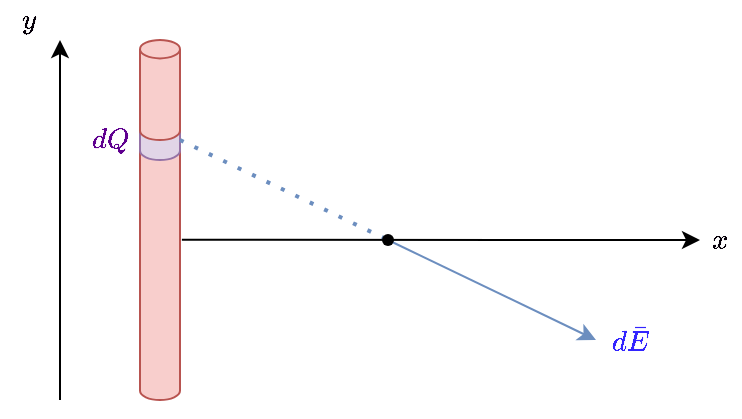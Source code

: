 <mxfile version="24.7.17">
  <diagram name="Pagina-1" id="T53LsuhyodQyIRQrn8iK">
    <mxGraphModel dx="568" dy="329" grid="1" gridSize="10" guides="1" tooltips="1" connect="1" arrows="1" fold="1" page="1" pageScale="1" pageWidth="827" pageHeight="1169" math="1" shadow="0">
      <root>
        <mxCell id="0" />
        <mxCell id="1" parent="0" />
        <mxCell id="r4iL3NH8uyynBb_-xPz_-1" value="" style="shape=cylinder3;whiteSpace=wrap;html=1;boundedLbl=1;backgroundOutline=1;size=4.6;fillColor=#f8cecc;strokeColor=#b85450;" vertex="1" parent="1">
          <mxGeometry x="280" y="390" width="20" height="130" as="geometry" />
        </mxCell>
        <mxCell id="r4iL3NH8uyynBb_-xPz_-3" value="" style="shape=cylinder3;whiteSpace=wrap;html=1;boundedLbl=1;backgroundOutline=1;size=4.6;fillColor=#e1d5e7;strokeColor=#9673a6;" vertex="1" parent="1">
          <mxGeometry x="280" y="380" width="20" height="20" as="geometry" />
        </mxCell>
        <mxCell id="r4iL3NH8uyynBb_-xPz_-4" value="" style="shape=cylinder3;whiteSpace=wrap;html=1;boundedLbl=1;backgroundOutline=1;size=4.6;fillColor=#f8cecc;strokeColor=#b85450;" vertex="1" parent="1">
          <mxGeometry x="280" y="340" width="20" height="50" as="geometry" />
        </mxCell>
        <mxCell id="r4iL3NH8uyynBb_-xPz_-5" value="\(dQ\)" style="text;html=1;align=center;verticalAlign=middle;whiteSpace=wrap;rounded=0;fontColor=#5F008F;" vertex="1" parent="1">
          <mxGeometry x="250" y="380" width="30" height="20" as="geometry" />
        </mxCell>
        <mxCell id="r4iL3NH8uyynBb_-xPz_-6" value="" style="endArrow=classic;html=1;rounded=0;exitX=1.047;exitY=0.384;exitDx=0;exitDy=0;exitPerimeter=0;" edge="1" parent="1" source="r4iL3NH8uyynBb_-xPz_-1">
          <mxGeometry width="50" height="50" relative="1" as="geometry">
            <mxPoint x="320" y="450" as="sourcePoint" />
            <mxPoint x="560" y="440" as="targetPoint" />
          </mxGeometry>
        </mxCell>
        <mxCell id="r4iL3NH8uyynBb_-xPz_-7" value="" style="endArrow=classic;html=1;rounded=0;" edge="1" parent="1">
          <mxGeometry width="50" height="50" relative="1" as="geometry">
            <mxPoint x="240" y="520" as="sourcePoint" />
            <mxPoint x="240" y="340" as="targetPoint" />
          </mxGeometry>
        </mxCell>
        <mxCell id="r4iL3NH8uyynBb_-xPz_-8" value="\(y\)" style="text;html=1;align=center;verticalAlign=middle;whiteSpace=wrap;rounded=0;fontColor=#07000A;" vertex="1" parent="1">
          <mxGeometry x="210" y="320" width="30" height="20" as="geometry" />
        </mxCell>
        <mxCell id="r4iL3NH8uyynBb_-xPz_-9" value="\(x\)" style="text;html=1;align=center;verticalAlign=middle;whiteSpace=wrap;rounded=0;fontColor=#07000A;" vertex="1" parent="1">
          <mxGeometry x="560" y="430" width="20" height="20" as="geometry" />
        </mxCell>
        <mxCell id="r4iL3NH8uyynBb_-xPz_-17" value="" style="endArrow=none;dashed=1;html=1;dashPattern=1 3;strokeWidth=2;rounded=0;exitX=1;exitY=1;exitDx=0;exitDy=0;exitPerimeter=0;entryX=0.428;entryY=0.357;entryDx=0;entryDy=0;entryPerimeter=0;fillColor=#dae8fc;strokeColor=#6c8ebf;" edge="1" parent="1" source="r4iL3NH8uyynBb_-xPz_-4">
          <mxGeometry width="50" height="50" relative="1" as="geometry">
            <mxPoint x="380" y="470" as="sourcePoint" />
            <mxPoint x="404" y="440" as="targetPoint" />
          </mxGeometry>
        </mxCell>
        <mxCell id="r4iL3NH8uyynBb_-xPz_-19" value="" style="endArrow=classic;html=1;rounded=0;exitX=1;exitY=0.5;exitDx=0;exitDy=0;exitPerimeter=0;fillColor=#dae8fc;strokeColor=#6c8ebf;" edge="1" parent="1">
          <mxGeometry width="50" height="50" relative="1" as="geometry">
            <mxPoint x="404" y="440" as="sourcePoint" />
            <mxPoint x="508" y="490" as="targetPoint" />
          </mxGeometry>
        </mxCell>
        <mxCell id="r4iL3NH8uyynBb_-xPz_-20" value="" style="shape=waypoint;sketch=0;fillStyle=solid;size=6;pointerEvents=1;points=[];fillColor=none;resizable=0;rotatable=0;perimeter=centerPerimeter;snapToPoint=1;" vertex="1" parent="1">
          <mxGeometry x="394" y="430" width="20" height="20" as="geometry" />
        </mxCell>
        <mxCell id="r4iL3NH8uyynBb_-xPz_-21" value="\(d\bar E\)" style="text;html=1;align=center;verticalAlign=middle;whiteSpace=wrap;rounded=0;fontColor=#3224FF;" vertex="1" parent="1">
          <mxGeometry x="510" y="480" width="30" height="20" as="geometry" />
        </mxCell>
      </root>
    </mxGraphModel>
  </diagram>
</mxfile>
